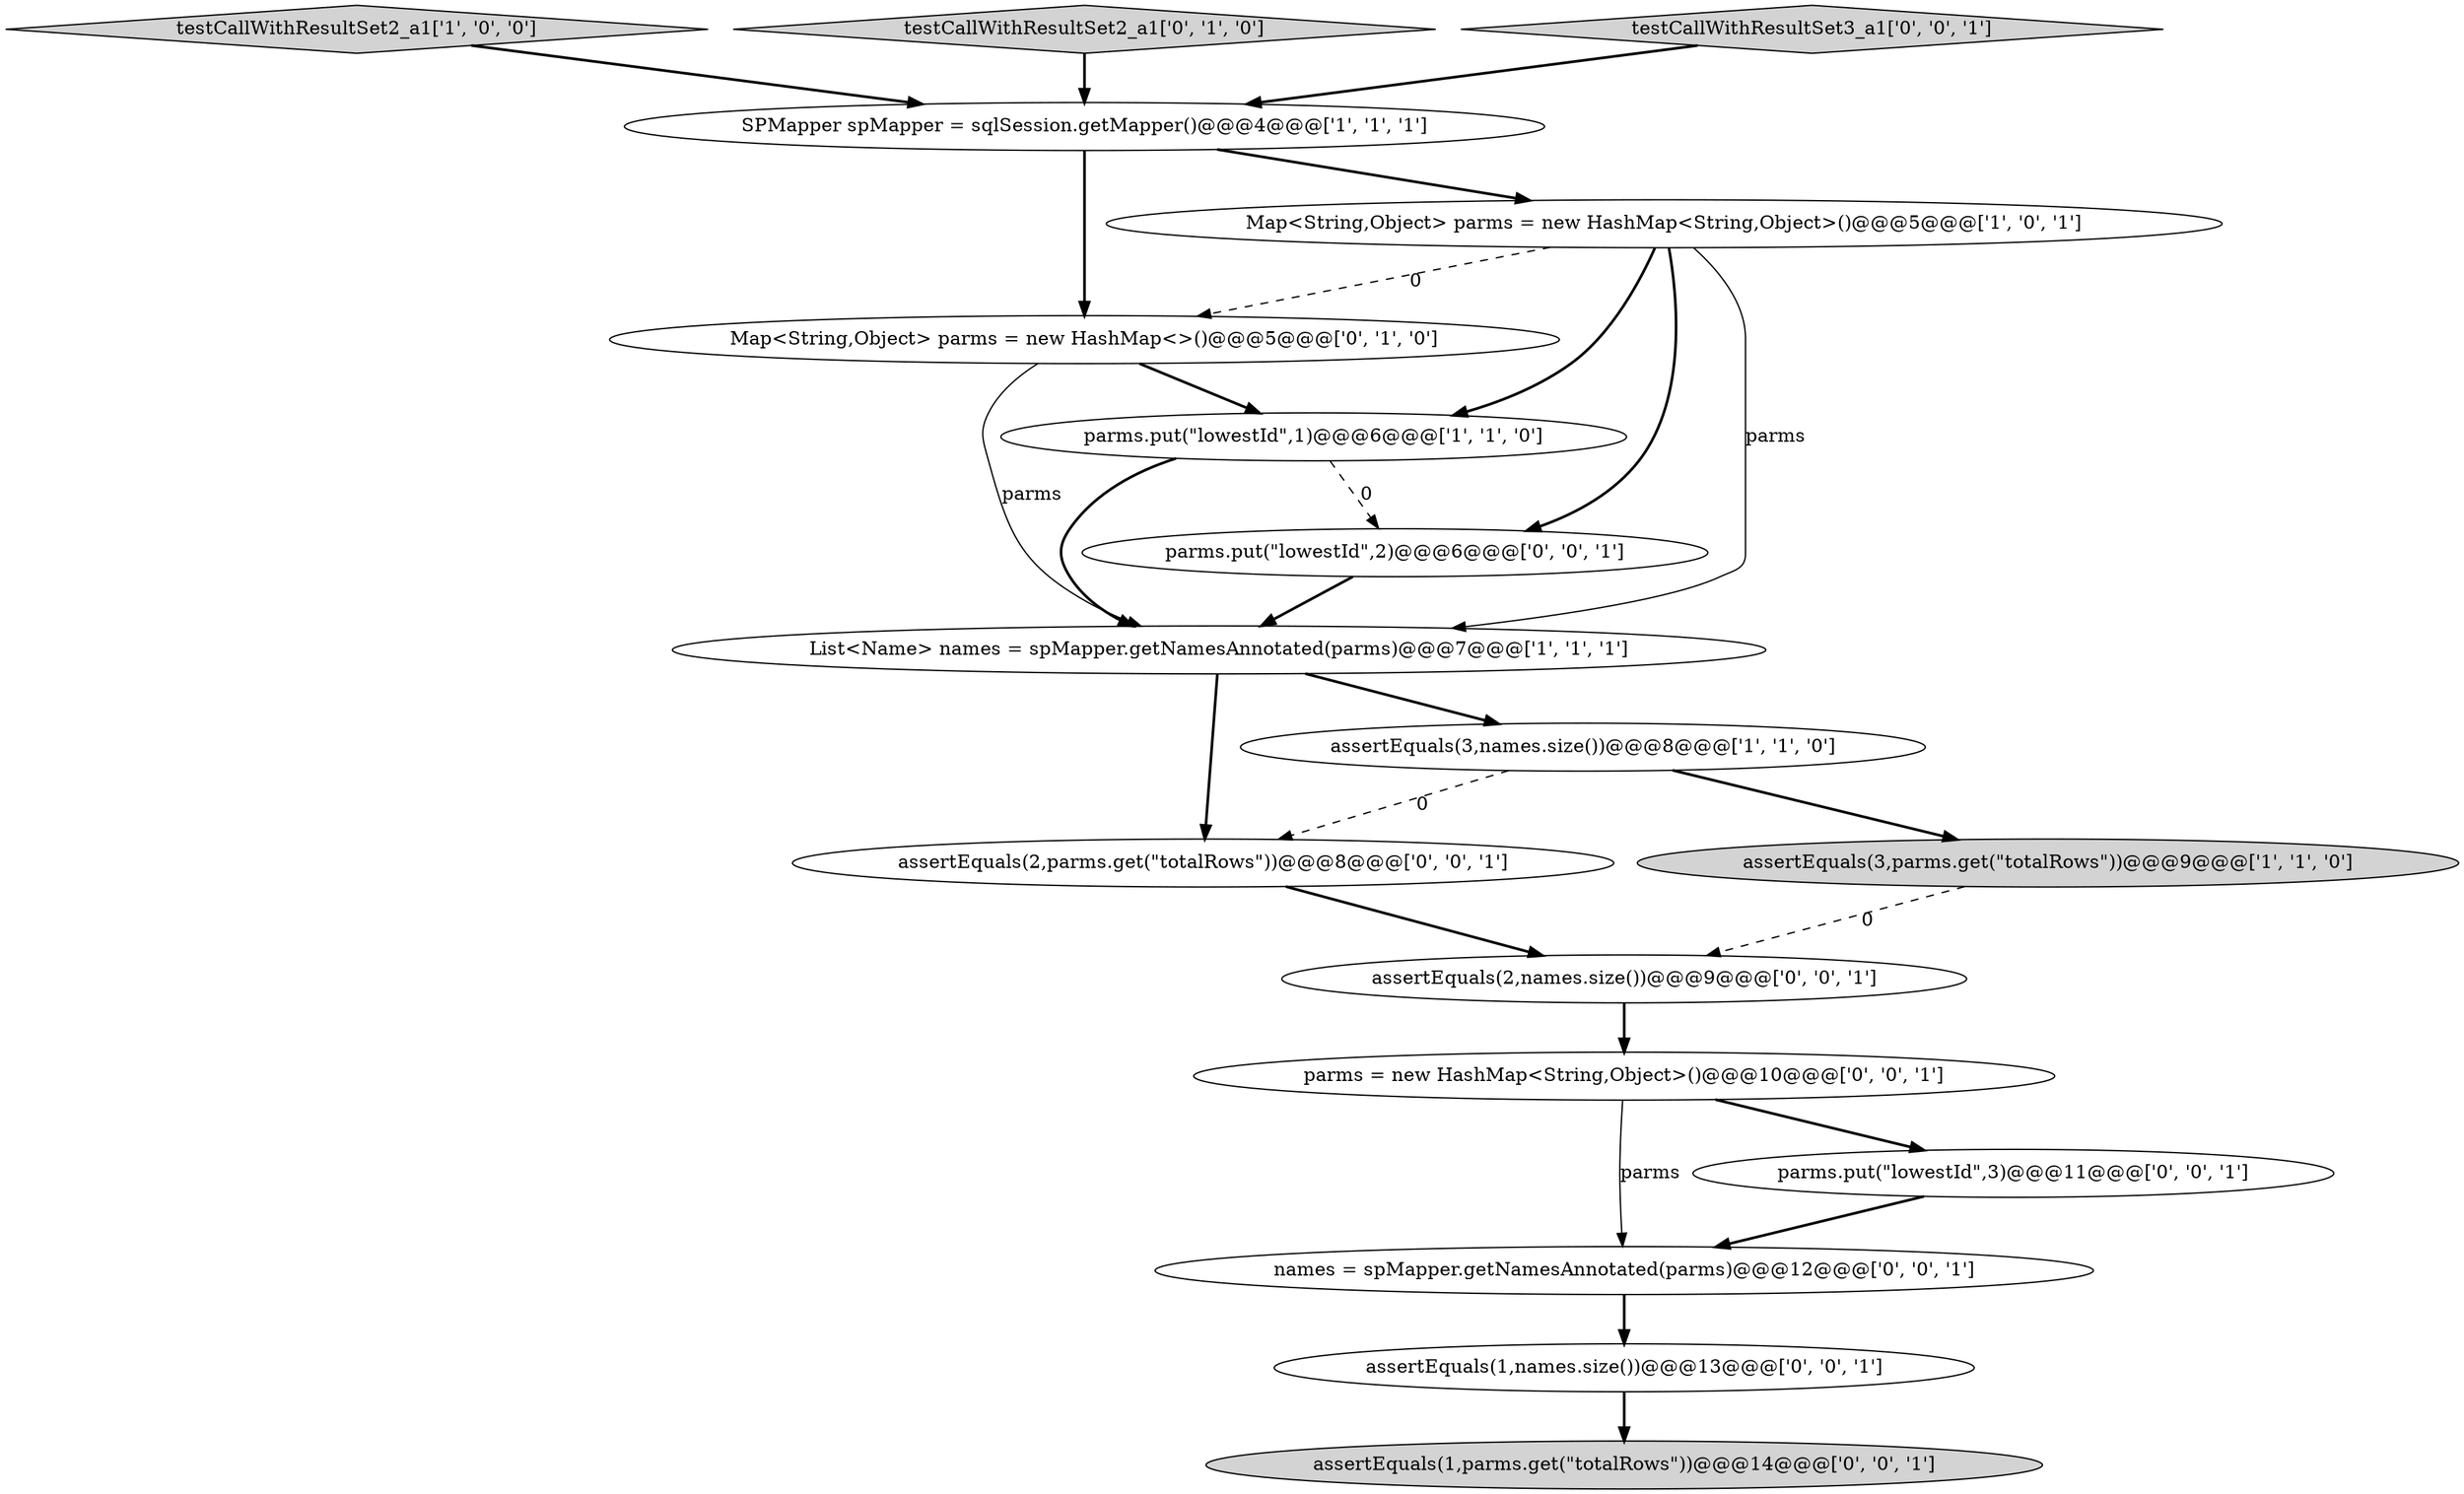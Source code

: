 digraph {
5 [style = filled, label = "List<Name> names = spMapper.getNamesAnnotated(parms)@@@7@@@['1', '1', '1']", fillcolor = white, shape = ellipse image = "AAA0AAABBB1BBB"];
13 [style = filled, label = "parms = new HashMap<String,Object>()@@@10@@@['0', '0', '1']", fillcolor = white, shape = ellipse image = "AAA0AAABBB3BBB"];
2 [style = filled, label = "testCallWithResultSet2_a1['1', '0', '0']", fillcolor = lightgray, shape = diamond image = "AAA0AAABBB1BBB"];
3 [style = filled, label = "assertEquals(3,parms.get(\"totalRows\"))@@@9@@@['1', '1', '0']", fillcolor = lightgray, shape = ellipse image = "AAA0AAABBB1BBB"];
14 [style = filled, label = "assertEquals(1,parms.get(\"totalRows\"))@@@14@@@['0', '0', '1']", fillcolor = lightgray, shape = ellipse image = "AAA0AAABBB3BBB"];
7 [style = filled, label = "testCallWithResultSet2_a1['0', '1', '0']", fillcolor = lightgray, shape = diamond image = "AAA0AAABBB2BBB"];
16 [style = filled, label = "names = spMapper.getNamesAnnotated(parms)@@@12@@@['0', '0', '1']", fillcolor = white, shape = ellipse image = "AAA0AAABBB3BBB"];
17 [style = filled, label = "assertEquals(2,names.size())@@@9@@@['0', '0', '1']", fillcolor = white, shape = ellipse image = "AAA0AAABBB3BBB"];
10 [style = filled, label = "assertEquals(1,names.size())@@@13@@@['0', '0', '1']", fillcolor = white, shape = ellipse image = "AAA0AAABBB3BBB"];
4 [style = filled, label = "SPMapper spMapper = sqlSession.getMapper()@@@4@@@['1', '1', '1']", fillcolor = white, shape = ellipse image = "AAA0AAABBB1BBB"];
1 [style = filled, label = "parms.put(\"lowestId\",1)@@@6@@@['1', '1', '0']", fillcolor = white, shape = ellipse image = "AAA0AAABBB1BBB"];
11 [style = filled, label = "assertEquals(2,parms.get(\"totalRows\"))@@@8@@@['0', '0', '1']", fillcolor = white, shape = ellipse image = "AAA0AAABBB3BBB"];
6 [style = filled, label = "assertEquals(3,names.size())@@@8@@@['1', '1', '0']", fillcolor = white, shape = ellipse image = "AAA0AAABBB1BBB"];
12 [style = filled, label = "parms.put(\"lowestId\",2)@@@6@@@['0', '0', '1']", fillcolor = white, shape = ellipse image = "AAA0AAABBB3BBB"];
15 [style = filled, label = "testCallWithResultSet3_a1['0', '0', '1']", fillcolor = lightgray, shape = diamond image = "AAA0AAABBB3BBB"];
8 [style = filled, label = "Map<String,Object> parms = new HashMap<>()@@@5@@@['0', '1', '0']", fillcolor = white, shape = ellipse image = "AAA1AAABBB2BBB"];
0 [style = filled, label = "Map<String,Object> parms = new HashMap<String,Object>()@@@5@@@['1', '0', '1']", fillcolor = white, shape = ellipse image = "AAA0AAABBB1BBB"];
9 [style = filled, label = "parms.put(\"lowestId\",3)@@@11@@@['0', '0', '1']", fillcolor = white, shape = ellipse image = "AAA0AAABBB3BBB"];
8->5 [style = solid, label="parms"];
3->17 [style = dashed, label="0"];
2->4 [style = bold, label=""];
9->16 [style = bold, label=""];
15->4 [style = bold, label=""];
4->8 [style = bold, label=""];
11->17 [style = bold, label=""];
0->1 [style = bold, label=""];
16->10 [style = bold, label=""];
8->1 [style = bold, label=""];
12->5 [style = bold, label=""];
0->12 [style = bold, label=""];
5->11 [style = bold, label=""];
7->4 [style = bold, label=""];
17->13 [style = bold, label=""];
6->3 [style = bold, label=""];
1->12 [style = dashed, label="0"];
0->5 [style = solid, label="parms"];
13->9 [style = bold, label=""];
6->11 [style = dashed, label="0"];
13->16 [style = solid, label="parms"];
4->0 [style = bold, label=""];
10->14 [style = bold, label=""];
0->8 [style = dashed, label="0"];
5->6 [style = bold, label=""];
1->5 [style = bold, label=""];
}
